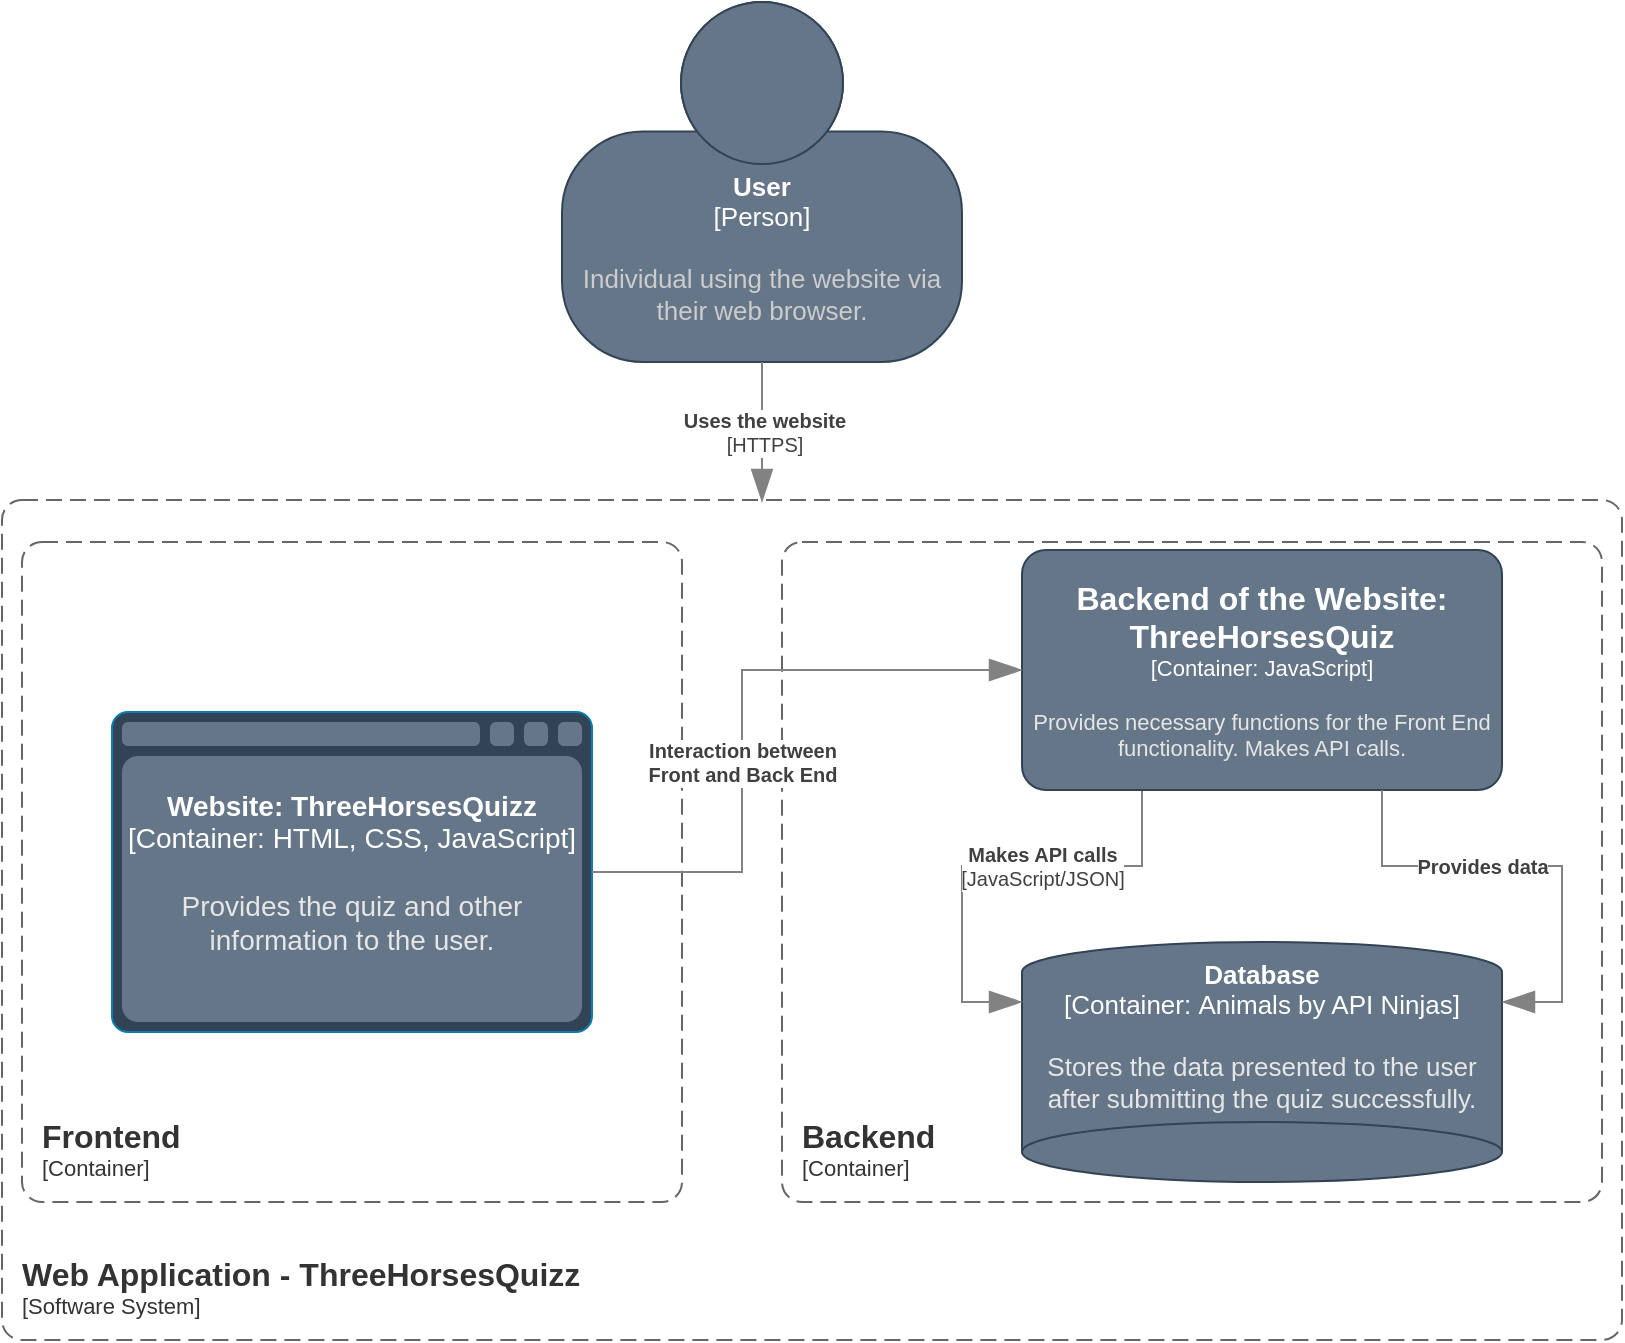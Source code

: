 <mxfile version="24.2.8" type="github">
  <diagram name="Page-1" id="HOsd5Jfb5BI0TmuAZBbl">
    <mxGraphModel dx="934" dy="449" grid="1" gridSize="10" guides="1" tooltips="1" connect="1" arrows="1" fold="1" page="1" pageScale="1" pageWidth="827" pageHeight="1169" math="0" shadow="0">
      <root>
        <mxCell id="0" />
        <mxCell id="1" parent="0" />
        <object placeholders="1" c4Name="User" c4Type="Person" c4Description="Individual using the website via their web browser." label="&lt;font style=&quot;font-size: 13px;&quot;&gt;&lt;b style=&quot;font-size: 13px;&quot;&gt;%c4Name%&lt;/b&gt;&lt;/font&gt;&lt;div style=&quot;font-size: 13px;&quot;&gt;[%c4Type%]&lt;/div&gt;&lt;br style=&quot;font-size: 13px;&quot;&gt;&lt;div style=&quot;font-size: 13px;&quot;&gt;&lt;font style=&quot;font-size: 13px;&quot;&gt;&lt;font style=&quot;font-size: 13px;&quot; color=&quot;#cccccc&quot;&gt;%c4Description%&lt;/font&gt;&lt;/font&gt;&lt;/div&gt;" id="3cX4WczHBIyN9GjbX8gW-1">
          <mxCell style="html=1;fontSize=13;dashed=0;whiteSpace=wrap;shape=mxgraph.c4.person2;align=center;metaEdit=1;points=[[0.5,0,0],[1,0.5,0],[1,0.75,0],[0.75,1,0],[0.5,1,0],[0.25,1,0],[0,0.75,0],[0,0.5,0]];resizable=0;fillColor=#647687;strokeColor=#314354;fontColor=#ffffff;" parent="1" vertex="1">
            <mxGeometry x="290" y="10" width="200" height="180" as="geometry" />
          </mxCell>
        </object>
        <object placeholders="1" c4Name="Database" c4Type="Container" c4Technology="Animals by API Ninjas" c4Description="Stores the data presented to the user after submitting the quiz successfully." label="&lt;font style=&quot;font-size: 13px;&quot;&gt;&lt;b style=&quot;font-size: 13px;&quot;&gt;%c4Name%&lt;/b&gt;&lt;/font&gt;&lt;div style=&quot;font-size: 13px;&quot;&gt;[%c4Type%:&amp;nbsp;%c4Technology%]&lt;/div&gt;&lt;br style=&quot;font-size: 13px;&quot;&gt;&lt;div style=&quot;font-size: 13px;&quot;&gt;&lt;font style=&quot;font-size: 13px;&quot;&gt;&lt;font color=&quot;#E6E6E6&quot; style=&quot;font-size: 13px;&quot;&gt;%c4Description%&lt;/font&gt;&lt;/font&gt;&lt;/div&gt;" id="3cX4WczHBIyN9GjbX8gW-2">
          <mxCell style="shape=cylinder3;size=15;whiteSpace=wrap;html=1;boundedLbl=1;rounded=0;labelBackgroundColor=none;fillColor=#647687;fontSize=13;fontColor=#ffffff;align=center;strokeColor=#314354;metaEdit=1;points=[[0.5,0,0],[1,0.25,0],[1,0.5,0],[1,0.75,0],[0.5,1,0],[0,0.75,0],[0,0.5,0],[0,0.25,0]];resizable=0;direction=west;" parent="1" vertex="1">
            <mxGeometry x="520" y="480" width="240" height="120" as="geometry" />
          </mxCell>
        </object>
        <object placeholders="1" c4Name="Website: ThreeHorsesQuizz" c4Type="Container" c4Technology="HTML, CSS, JavaScript" c4Description="Provides the quiz and other information to the user." label="&lt;font style=&quot;font-size: 14px;&quot;&gt;&lt;b style=&quot;font-size: 14px;&quot;&gt;%c4Name%&lt;/b&gt;&lt;/font&gt;&lt;div style=&quot;font-size: 14px;&quot;&gt;[%c4Type%:&amp;nbsp;%c4Technology%]&lt;/div&gt;&lt;br style=&quot;font-size: 14px;&quot;&gt;&lt;div style=&quot;font-size: 14px;&quot;&gt;&lt;font style=&quot;font-size: 14px;&quot;&gt;&lt;font style=&quot;font-size: 14px;&quot; color=&quot;#E6E6E6&quot;&gt;%c4Description%&lt;/font&gt;&lt;/font&gt;&lt;/div&gt;" id="3cX4WczHBIyN9GjbX8gW-3">
          <mxCell style="shape=mxgraph.c4.webBrowserContainer2;whiteSpace=wrap;html=1;boundedLbl=1;rounded=0;labelBackgroundColor=none;strokeColor2=#0E7DAD;fontSize=14;align=center;metaEdit=1;points=[[0.5,0,0],[1,0.25,0],[1,0.5,0],[1,0.75,0],[0.5,1,0],[0,0.75,0],[0,0.5,0],[0,0.25,0]];resizable=0;fillColor=#647687;strokeColor=#314354;fontColor=#ffffff;" parent="1" vertex="1">
            <mxGeometry x="65" y="365" width="240" height="160" as="geometry" />
          </mxCell>
        </object>
        <object placeholders="1" c4Name="Backend" c4Type="ContainerScopeBoundary" c4Application="Container" label="&lt;font style=&quot;font-size: 16px&quot;&gt;&lt;b&gt;&lt;div style=&quot;text-align: left&quot;&gt;%c4Name%&lt;/div&gt;&lt;/b&gt;&lt;/font&gt;&lt;div style=&quot;text-align: left&quot;&gt;[%c4Application%]&lt;/div&gt;" id="3cX4WczHBIyN9GjbX8gW-5">
          <mxCell style="rounded=1;fontSize=11;whiteSpace=wrap;html=1;dashed=1;arcSize=20;fillColor=none;strokeColor=#666666;fontColor=#333333;labelBackgroundColor=none;align=left;verticalAlign=bottom;labelBorderColor=none;spacingTop=0;spacing=10;dashPattern=8 4;metaEdit=1;rotatable=0;perimeter=rectanglePerimeter;noLabel=0;labelPadding=0;allowArrows=0;connectable=0;expand=0;recursiveResize=0;editable=1;pointerEvents=0;absoluteArcSize=1;points=[[0.25,0,0],[0.5,0,0],[0.75,0,0],[1,0.25,0],[1,0.5,0],[1,0.75,0],[0.75,1,0],[0.5,1,0],[0.25,1,0],[0,0.75,0],[0,0.5,0],[0,0.25,0]];" parent="1" vertex="1">
            <mxGeometry x="400" y="280" width="410" height="330" as="geometry" />
          </mxCell>
        </object>
        <object placeholders="1" c4Name="Web Application - ThreeHorsesQuizz" c4Type="SystemScopeBoundary" c4Application="Software System" label="&lt;font style=&quot;font-size: 16px&quot;&gt;&lt;b&gt;&lt;div style=&quot;text-align: left&quot;&gt;%c4Name%&lt;/div&gt;&lt;/b&gt;&lt;/font&gt;&lt;div style=&quot;text-align: left&quot;&gt;[%c4Application%]&lt;/div&gt;" id="3cX4WczHBIyN9GjbX8gW-9">
          <mxCell style="rounded=1;fontSize=11;whiteSpace=wrap;html=1;dashed=1;arcSize=20;fillColor=none;strokeColor=#666666;fontColor=#333333;labelBackgroundColor=none;align=left;verticalAlign=bottom;labelBorderColor=none;spacingTop=0;spacing=10;dashPattern=8 4;metaEdit=1;rotatable=0;perimeter=rectanglePerimeter;noLabel=0;labelPadding=0;allowArrows=0;connectable=0;expand=0;recursiveResize=0;editable=1;pointerEvents=0;absoluteArcSize=1;points=[[0.25,0,0],[0.5,0,0],[0.75,0,0],[1,0.25,0],[1,0.5,0],[1,0.75,0],[0.75,1,0],[0.5,1,0],[0.25,1,0],[0,0.75,0],[0,0.5,0],[0,0.25,0]];" parent="1" vertex="1">
            <mxGeometry x="10" y="259" width="810" height="420" as="geometry" />
          </mxCell>
        </object>
        <object placeholders="1" c4Name="Frontend" c4Type="ContainerScopeBoundary" c4Application="Container" label="&lt;font style=&quot;font-size: 16px&quot;&gt;&lt;b&gt;&lt;div style=&quot;text-align: left&quot;&gt;%c4Name%&lt;/div&gt;&lt;/b&gt;&lt;/font&gt;&lt;div style=&quot;text-align: left&quot;&gt;[%c4Application%]&lt;/div&gt;" id="3cX4WczHBIyN9GjbX8gW-10">
          <mxCell style="rounded=1;fontSize=11;whiteSpace=wrap;html=1;dashed=1;arcSize=20;fillColor=none;strokeColor=#666666;fontColor=#333333;labelBackgroundColor=none;align=left;verticalAlign=bottom;labelBorderColor=none;spacingTop=0;spacing=10;dashPattern=8 4;metaEdit=1;rotatable=0;perimeter=rectanglePerimeter;noLabel=0;labelPadding=0;allowArrows=0;connectable=0;expand=0;recursiveResize=0;editable=1;pointerEvents=0;absoluteArcSize=1;points=[[0.25,0,0],[0.5,0,0],[0.75,0,0],[1,0.25,0],[1,0.5,0],[1,0.75,0],[0.75,1,0],[0.5,1,0],[0.25,1,0],[0,0.75,0],[0,0.5,0],[0,0.25,0]];" parent="1" vertex="1">
            <mxGeometry x="20" y="280" width="330" height="330" as="geometry" />
          </mxCell>
        </object>
        <object placeholders="1" c4Type="Relationship" c4Technology="HTTPS" c4Description="Uses the website" label="&lt;div style=&quot;text-align: left&quot;&gt;&lt;div style=&quot;text-align: center&quot;&gt;&lt;b&gt;%c4Description%&lt;/b&gt;&lt;/div&gt;&lt;div style=&quot;text-align: center&quot;&gt;[%c4Technology%]&lt;/div&gt;&lt;/div&gt;" id="3cX4WczHBIyN9GjbX8gW-14">
          <mxCell style="endArrow=blockThin;html=1;fontSize=10;fontColor=#404040;strokeWidth=1;endFill=1;strokeColor=#828282;elbow=vertical;metaEdit=1;endSize=14;startSize=14;jumpStyle=arc;jumpSize=16;rounded=0;edgeStyle=orthogonalEdgeStyle;exitX=0.5;exitY=1;exitDx=0;exitDy=0;exitPerimeter=0;" parent="1" source="3cX4WczHBIyN9GjbX8gW-1" edge="1">
            <mxGeometry width="240" relative="1" as="geometry">
              <mxPoint x="270" y="400" as="sourcePoint" />
              <mxPoint x="390" y="260" as="targetPoint" />
            </mxGeometry>
          </mxCell>
        </object>
        <object placeholders="1" c4Type="Relationship" c4Technology="JavaScript/JSON" c4Description="Makes API calls" label="&lt;div style=&quot;text-align: left&quot;&gt;&lt;div style=&quot;text-align: center&quot;&gt;&lt;b&gt;%c4Description%&lt;/b&gt;&lt;/div&gt;&lt;div style=&quot;text-align: center&quot;&gt;[%c4Technology%]&lt;/div&gt;&lt;/div&gt;" id="rJm7RNz-T2tah71pF0uN-3">
          <mxCell style="endArrow=blockThin;html=1;fontSize=10;fontColor=#404040;strokeWidth=1;endFill=1;strokeColor=#828282;elbow=vertical;metaEdit=1;endSize=14;startSize=14;jumpStyle=arc;jumpSize=16;rounded=0;edgeStyle=orthogonalEdgeStyle;exitX=0.25;exitY=1;exitDx=0;exitDy=0;exitPerimeter=0;entryX=1;entryY=0.75;entryDx=0;entryDy=0;entryPerimeter=0;" edge="1" parent="1" source="rJm7RNz-T2tah71pF0uN-4" target="3cX4WczHBIyN9GjbX8gW-2">
            <mxGeometry x="-0.221" width="240" relative="1" as="geometry">
              <mxPoint x="640" y="405" as="sourcePoint" />
              <mxPoint x="640" y="490" as="targetPoint" />
              <Array as="points">
                <mxPoint x="580" y="442" />
                <mxPoint x="490" y="442" />
                <mxPoint x="490" y="510" />
              </Array>
              <mxPoint as="offset" />
            </mxGeometry>
          </mxCell>
        </object>
        <object placeholders="1" c4Name="Backend of the Website: ThreeHorsesQuiz" c4Type="Container" c4Technology="JavaScript" c4Description="Provides necessary functions for the Front End functionality. Makes API calls." label="&lt;font style=&quot;font-size: 16px&quot;&gt;&lt;b&gt;%c4Name%&lt;/b&gt;&lt;/font&gt;&lt;div&gt;[%c4Type%: %c4Technology%]&lt;/div&gt;&lt;br&gt;&lt;div&gt;&lt;font style=&quot;font-size: 11px&quot;&gt;&lt;font color=&quot;#E6E6E6&quot;&gt;%c4Description%&lt;/font&gt;&lt;/div&gt;" id="rJm7RNz-T2tah71pF0uN-4">
          <mxCell style="rounded=1;whiteSpace=wrap;html=1;fontSize=11;labelBackgroundColor=none;fillColor=#647687;fontColor=#ffffff;align=center;arcSize=10;strokeColor=#314354;metaEdit=1;resizable=0;points=[[0.25,0,0],[0.5,0,0],[0.75,0,0],[1,0.25,0],[1,0.5,0],[1,0.75,0],[0.75,1,0],[0.5,1,0],[0.25,1,0],[0,0.75,0],[0,0.5,0],[0,0.25,0]];" vertex="1" parent="1">
            <mxGeometry x="520" y="284" width="240" height="120" as="geometry" />
          </mxCell>
        </object>
        <object placeholders="1" c4Type="Relationship" c4Description="Provides data" label="&lt;div style=&quot;text-align: left&quot;&gt;&lt;div style=&quot;text-align: center&quot;&gt;&lt;b&gt;%c4Description%&lt;/b&gt;&lt;/div&gt;" id="rJm7RNz-T2tah71pF0uN-7">
          <mxCell style="endArrow=blockThin;html=1;fontSize=10;fontColor=#404040;strokeWidth=1;endFill=1;strokeColor=#828282;elbow=vertical;metaEdit=1;endSize=14;startSize=14;jumpStyle=arc;jumpSize=16;rounded=0;edgeStyle=orthogonalEdgeStyle;entryX=0;entryY=0.75;entryDx=0;entryDy=0;entryPerimeter=0;exitX=0.75;exitY=1;exitDx=0;exitDy=0;exitPerimeter=0;" edge="1" parent="1" source="rJm7RNz-T2tah71pF0uN-4" target="3cX4WczHBIyN9GjbX8gW-2">
            <mxGeometry x="-0.221" width="240" relative="1" as="geometry">
              <mxPoint x="290" y="440" as="sourcePoint" />
              <mxPoint x="530" y="440" as="targetPoint" />
              <Array as="points">
                <mxPoint x="700" y="442" />
                <mxPoint x="790" y="442" />
                <mxPoint x="790" y="510" />
              </Array>
              <mxPoint as="offset" />
            </mxGeometry>
          </mxCell>
        </object>
        <object placeholders="1" c4Type="Relationship" c4Description="Interaction between &#xa;Front and Back End" label="&lt;div style=&quot;text-align: left&quot;&gt;&lt;div style=&quot;text-align: center&quot;&gt;&lt;b&gt;%c4Description%&lt;/b&gt;&lt;/div&gt;" id="rJm7RNz-T2tah71pF0uN-8">
          <mxCell style="endArrow=blockThin;html=1;fontSize=10;fontColor=#404040;strokeWidth=1;endFill=1;strokeColor=#828282;elbow=vertical;metaEdit=1;endSize=14;startSize=14;jumpStyle=arc;jumpSize=16;rounded=0;edgeStyle=orthogonalEdgeStyle;exitX=1;exitY=0.5;exitDx=0;exitDy=0;exitPerimeter=0;entryX=0;entryY=0.5;entryDx=0;entryDy=0;entryPerimeter=0;" edge="1" parent="1" source="3cX4WczHBIyN9GjbX8gW-3" target="rJm7RNz-T2tah71pF0uN-4">
            <mxGeometry x="-0.177" width="240" relative="1" as="geometry">
              <mxPoint x="290" y="440" as="sourcePoint" />
              <mxPoint x="510" y="390" as="targetPoint" />
              <Array as="points">
                <mxPoint x="380" y="445" />
                <mxPoint x="380" y="344" />
              </Array>
              <mxPoint as="offset" />
            </mxGeometry>
          </mxCell>
        </object>
      </root>
    </mxGraphModel>
  </diagram>
</mxfile>
